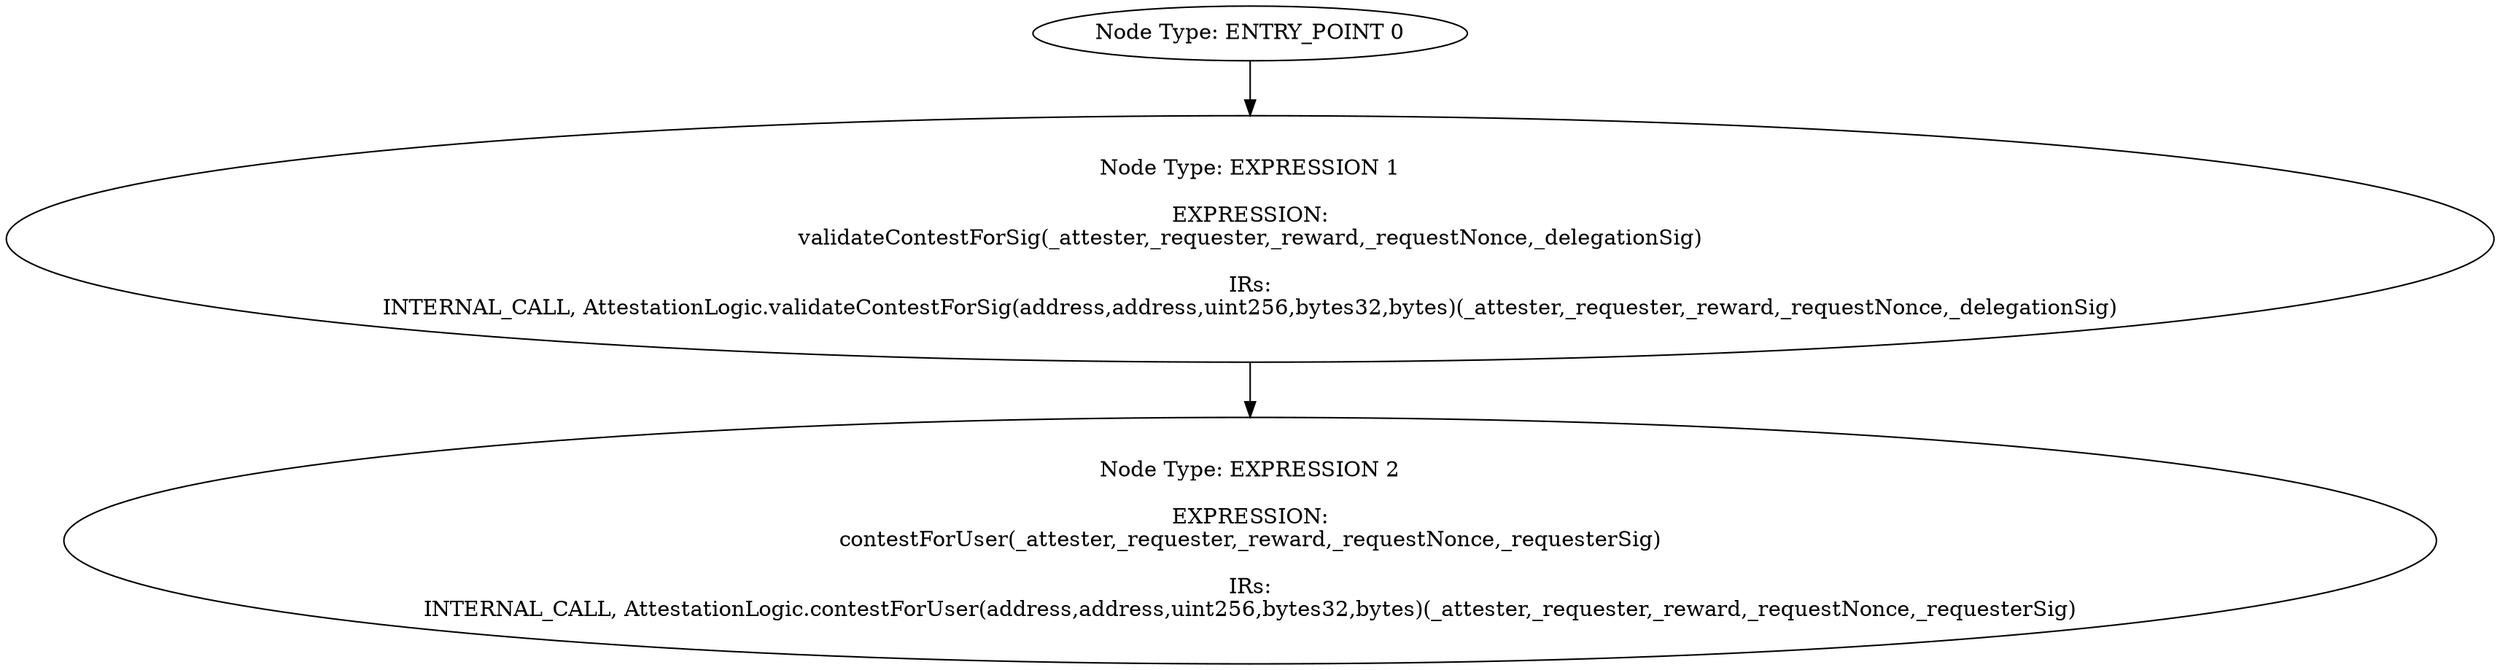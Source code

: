 digraph{
0[label="Node Type: ENTRY_POINT 0
"];
0->1;
1[label="Node Type: EXPRESSION 1

EXPRESSION:
validateContestForSig(_attester,_requester,_reward,_requestNonce,_delegationSig)

IRs:
INTERNAL_CALL, AttestationLogic.validateContestForSig(address,address,uint256,bytes32,bytes)(_attester,_requester,_reward,_requestNonce,_delegationSig)"];
1->2;
2[label="Node Type: EXPRESSION 2

EXPRESSION:
contestForUser(_attester,_requester,_reward,_requestNonce,_requesterSig)

IRs:
INTERNAL_CALL, AttestationLogic.contestForUser(address,address,uint256,bytes32,bytes)(_attester,_requester,_reward,_requestNonce,_requesterSig)"];
}
